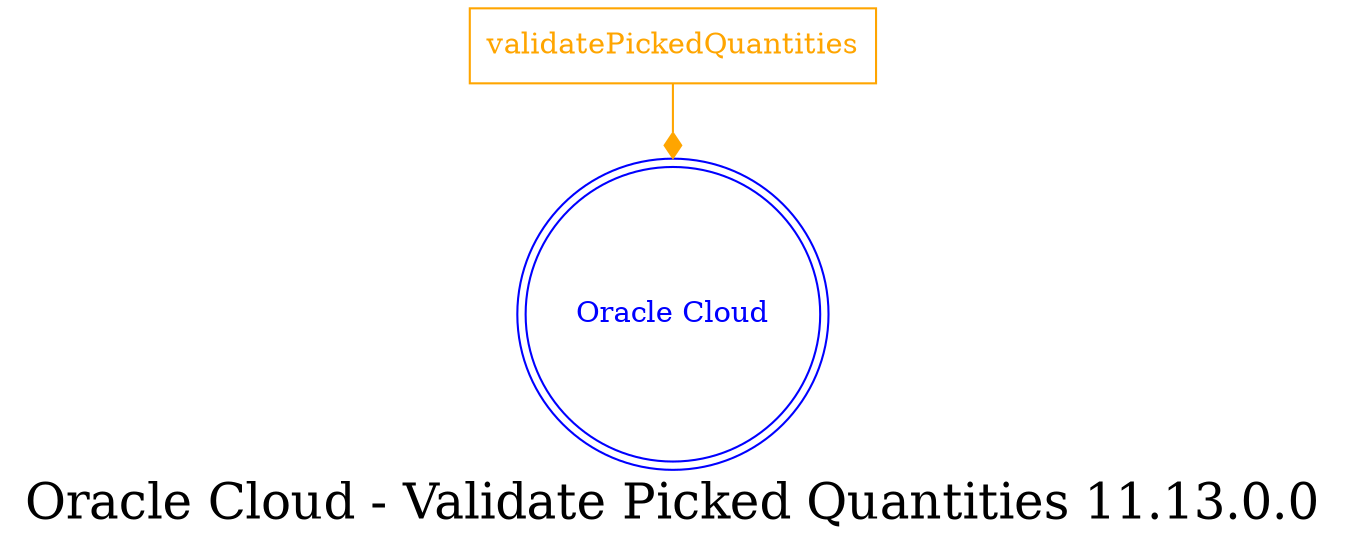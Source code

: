 digraph LexiconGraph {
graph[label="Oracle Cloud - Validate Picked Quantities 11.13.0.0", fontsize=24]
splines=true
"Oracle Cloud" [color=blue, fontcolor=blue, shape=doublecircle]
"validatePickedQuantities" [color=orange, fontcolor=orange, shape=box]
"validatePickedQuantities" -> "Oracle Cloud" [color=orange, fontcolor=orange, arrowhead=diamond, arrowtail=none]
}
